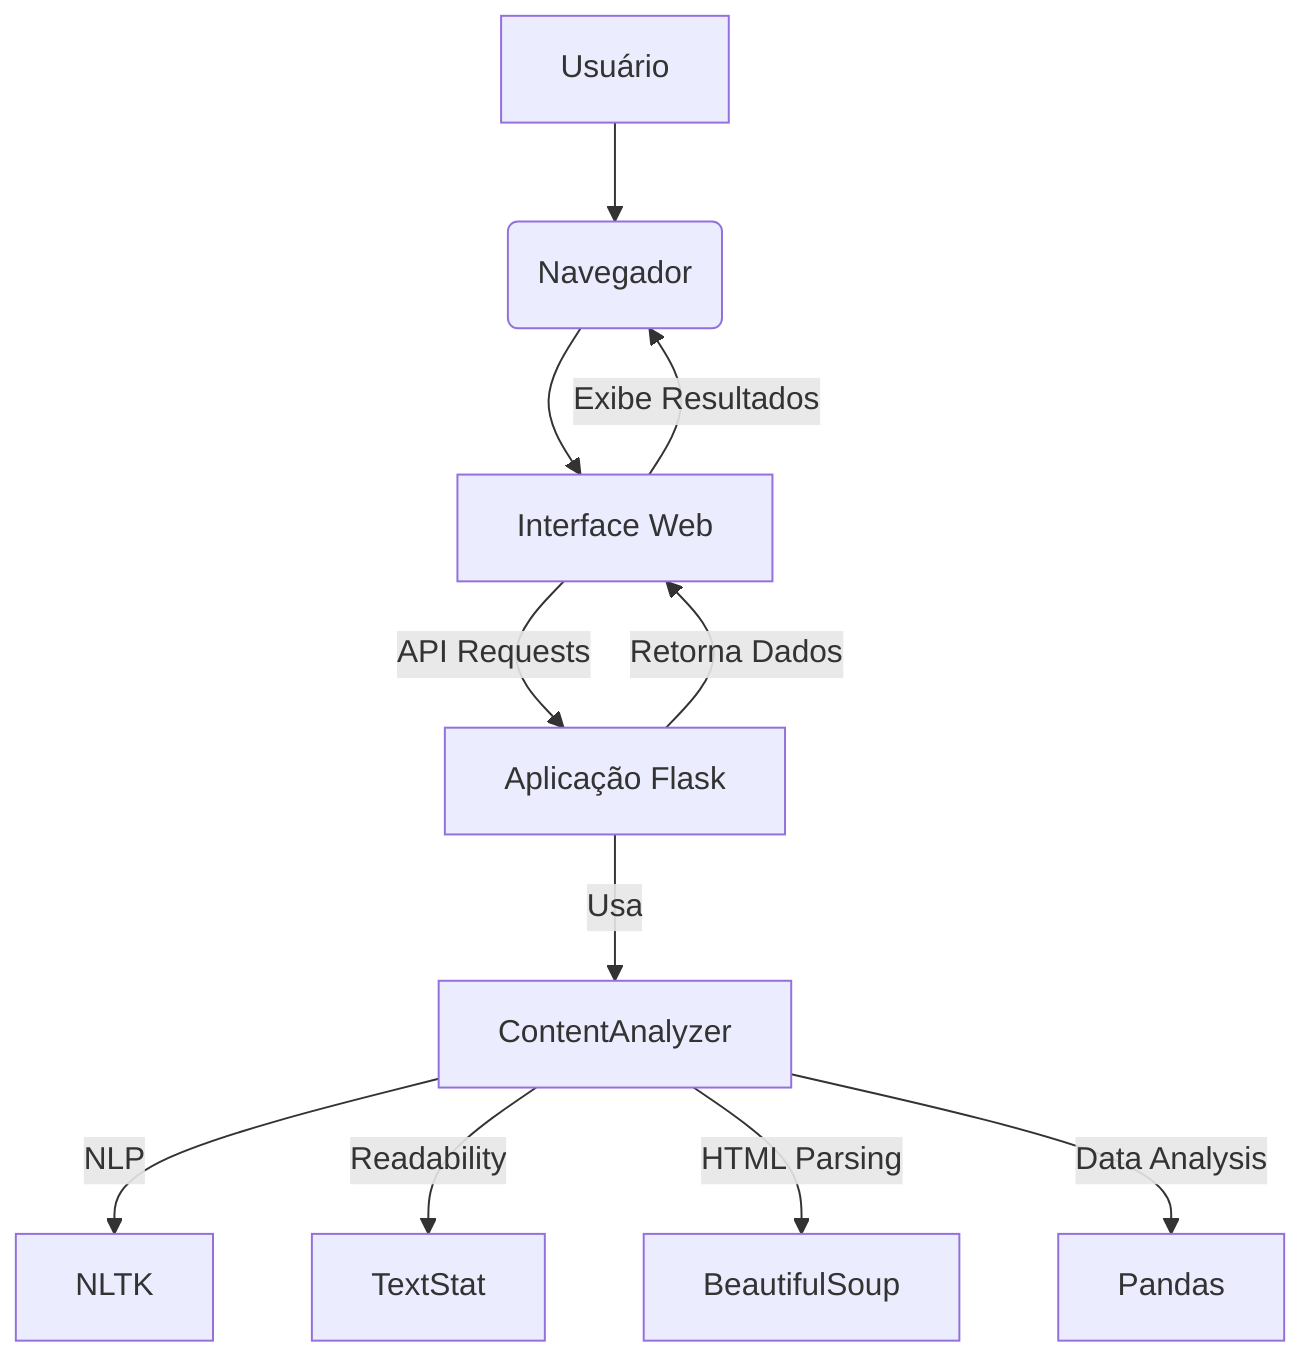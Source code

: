 graph TD
    A[Usuário] --> B(Navegador)
    B --> C[Interface Web]
    C -- API Requests --> D[Aplicação Flask]
    D -- Usa --> E[ContentAnalyzer]
    E -- NLP --> F[NLTK]
    E -- Readability --> G[TextStat]
    E -- HTML Parsing --> H[BeautifulSoup]
    E -- Data Analysis --> I[Pandas]
    D -- Retorna Dados --> C
    C -- Exibe Resultados --> B